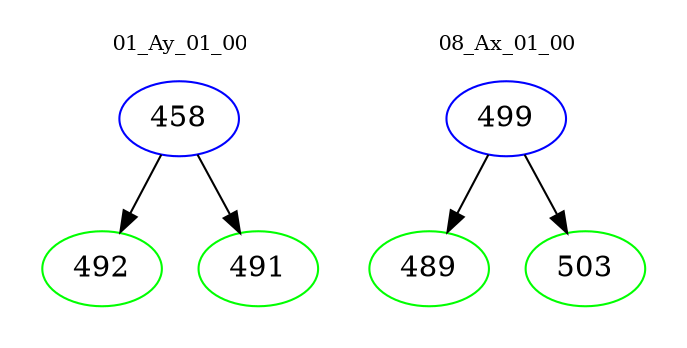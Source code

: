 digraph{
subgraph cluster_0 {
color = white
label = "01_Ay_01_00";
fontsize=10;
T0_458 [label="458", color="blue"]
T0_458 -> T0_492 [color="black"]
T0_492 [label="492", color="green"]
T0_458 -> T0_491 [color="black"]
T0_491 [label="491", color="green"]
}
subgraph cluster_1 {
color = white
label = "08_Ax_01_00";
fontsize=10;
T1_499 [label="499", color="blue"]
T1_499 -> T1_489 [color="black"]
T1_489 [label="489", color="green"]
T1_499 -> T1_503 [color="black"]
T1_503 [label="503", color="green"]
}
}
